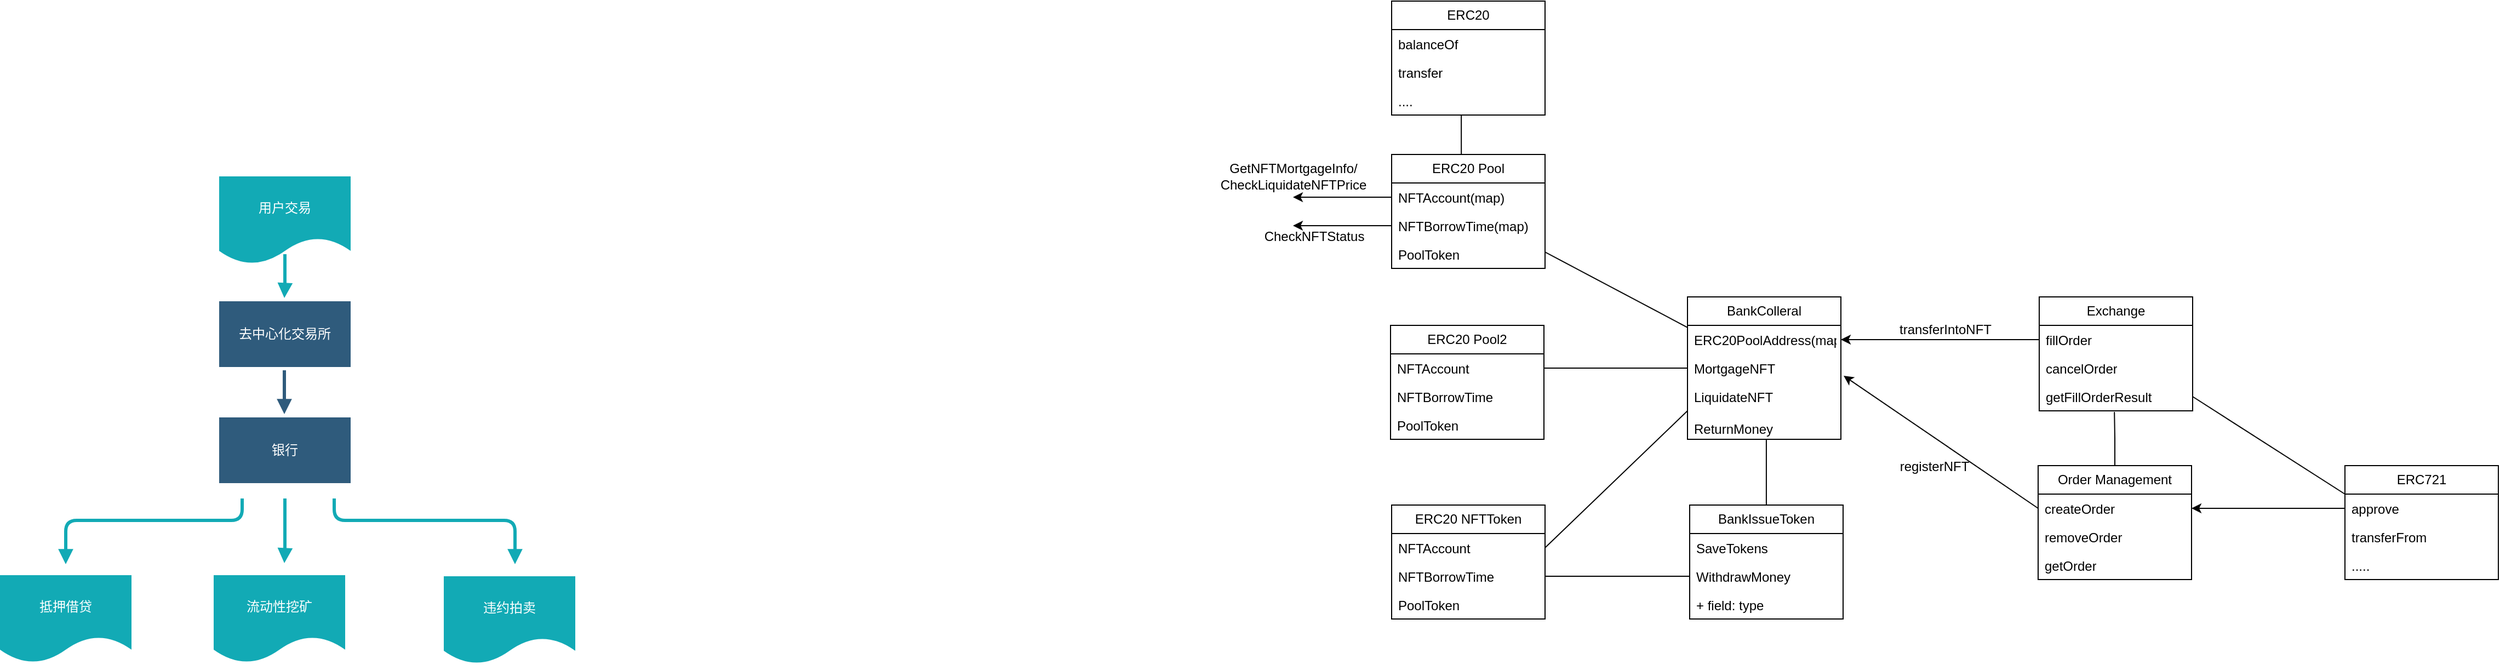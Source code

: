 <mxfile version="21.1.2" type="github">
  <diagram id="07fea595-8f29-1299-0266-81d95cde20df" name="Page-1">
    <mxGraphModel dx="2027" dy="585" grid="1" gridSize="10" guides="1" tooltips="1" connect="1" arrows="1" fold="1" page="1" pageScale="1" pageWidth="1169" pageHeight="827" background="#ffffff" math="0" shadow="0">
      <root>
        <mxCell id="0" />
        <mxCell id="1" parent="0" />
        <mxCell id="0MdUZJ0Amhr4Ln2m6rTR-217" value="去中心化交易所" style="whiteSpace=wrap;shadow=0;fontColor=#FFFFFF;fontFamily=Helvetica;fontStyle=0;html=1;fontSize=12;plain-purple;strokeColor=none;fillColor=#2f5b7c;gradientColor=none;spacing=6;verticalAlign=middle;" vertex="1" parent="1">
          <mxGeometry x="-70" y="994" width="120" height="60" as="geometry" />
        </mxCell>
        <mxCell id="0MdUZJ0Amhr4Ln2m6rTR-227" value="银行" style="whiteSpace=wrap;shadow=0;fontColor=#FFFFFF;fontFamily=Helvetica;fontStyle=0;html=1;fontSize=12;plain-purple;strokeColor=none;fillColor=#2f5b7c;gradientColor=none;spacing=6;verticalAlign=middle;" vertex="1" parent="1">
          <mxGeometry x="-70" y="1100" width="120" height="60" as="geometry" />
        </mxCell>
        <mxCell id="0MdUZJ0Amhr4Ln2m6rTR-228" value="抵押借贷&lt;br&gt; " style="shape=document;whiteSpace=wrap;verticalAlign=middle;strokeColor=none;fillColor=#12aab5;shadow=0;fontColor=#FFFFFF;fontFamily=Helvetica;fontStyle=0;html=1;fontSize=12;spacing=6;spacingBottom=22;" vertex="1" parent="1">
          <mxGeometry x="-270" y="1244" width="120" height="80" as="geometry" />
        </mxCell>
        <mxCell id="0MdUZJ0Amhr4Ln2m6rTR-229" value="流动性挖矿&lt;br&gt; " style="shape=document;whiteSpace=wrap;verticalAlign=middle;strokeColor=none;fillColor=#12aab5;shadow=0;fontColor=#FFFFFF;fontFamily=Helvetica;fontStyle=0;html=1;fontSize=12;spacing=6;spacingBottom=22;" vertex="1" parent="1">
          <mxGeometry x="-75" y="1244" width="120" height="80" as="geometry" />
        </mxCell>
        <mxCell id="0MdUZJ0Amhr4Ln2m6rTR-230" value="违约拍卖&lt;br&gt; " style="shape=document;whiteSpace=wrap;verticalAlign=middle;strokeColor=none;fillColor=#12aab5;shadow=0;fontColor=#FFFFFF;fontFamily=Helvetica;fontStyle=0;html=1;fontSize=12;spacing=6;spacingBottom=22;" vertex="1" parent="1">
          <mxGeometry x="135" y="1245" width="120" height="80" as="geometry" />
        </mxCell>
        <mxCell id="0MdUZJ0Amhr4Ln2m6rTR-231" value="用户交易&lt;br&gt; " style="shape=document;whiteSpace=wrap;verticalAlign=middle;strokeColor=none;fillColor=#12aab5;shadow=0;fontColor=#FFFFFF;fontFamily=Helvetica;fontStyle=0;html=1;fontSize=12;spacing=6;spacingBottom=22;" vertex="1" parent="1">
          <mxGeometry x="-70" y="880" width="120" height="80" as="geometry" />
        </mxCell>
        <mxCell id="0MdUZJ0Amhr4Ln2m6rTR-233" value="" style="edgeStyle=segmentEdgeStyle;strokeColor=#12AAB5;strokeWidth=3;html=1;endArrow=block;endFill=1;" edge="1" parent="1">
          <mxGeometry x="-57.5" y="656" width="100" height="100" as="geometry">
            <mxPoint x="-10" y="951" as="sourcePoint" />
            <mxPoint x="-10.5" y="991" as="targetPoint" />
            <Array as="points">
              <mxPoint x="-10.5" y="981" />
            </Array>
          </mxGeometry>
        </mxCell>
        <mxCell id="0MdUZJ0Amhr4Ln2m6rTR-234" value="" style="edgeStyle=segmentEdgeStyle;strokeColor=#2F5B7C;strokeWidth=3;html=1;endArrow=block;endFill=1;" edge="1" parent="1">
          <mxGeometry width="100" height="100" relative="1" as="geometry">
            <mxPoint x="-10.5" y="1057" as="sourcePoint" />
            <mxPoint x="-10.5" y="1097" as="targetPoint" />
            <Array as="points">
              <mxPoint x="-10.5" y="1082" />
              <mxPoint x="-10.5" y="1082" />
            </Array>
          </mxGeometry>
        </mxCell>
        <mxCell id="0MdUZJ0Amhr4Ln2m6rTR-235" value="" style="edgeStyle=segmentEdgeStyle;strokeColor=#12AAB5;strokeWidth=3;html=1;endArrow=block;endFill=1;" edge="1" parent="1">
          <mxGeometry x="-97" y="869" width="100" height="100" as="geometry">
            <mxPoint x="-49" y="1174" as="sourcePoint" />
            <mxPoint x="-210" y="1234" as="targetPoint" />
            <Array as="points">
              <mxPoint x="-49" y="1194" />
              <mxPoint x="-210" y="1194" />
            </Array>
          </mxGeometry>
        </mxCell>
        <mxCell id="0MdUZJ0Amhr4Ln2m6rTR-236" value="" style="edgeStyle=segmentEdgeStyle;strokeColor=#12AAB5;strokeWidth=3;html=1;endArrow=block;endFill=1;" edge="1" parent="1">
          <mxGeometry x="313" y="869" width="100" height="100" as="geometry">
            <mxPoint x="35" y="1174" as="sourcePoint" />
            <mxPoint x="200" y="1234" as="targetPoint" />
            <Array as="points">
              <mxPoint x="35" y="1194" />
              <mxPoint x="200" y="1194" />
            </Array>
          </mxGeometry>
        </mxCell>
        <mxCell id="0MdUZJ0Amhr4Ln2m6rTR-237" value="" style="edgeStyle=segmentEdgeStyle;strokeColor=#12AAB5;strokeWidth=3;html=1;endArrow=block;endFill=1;" edge="1" parent="1">
          <mxGeometry x="-57.5" y="898" width="100" height="100" as="geometry">
            <mxPoint x="-10" y="1174" as="sourcePoint" />
            <mxPoint x="-10.5" y="1233" as="targetPoint" />
            <Array as="points">
              <mxPoint x="-10.5" y="1223" />
            </Array>
          </mxGeometry>
        </mxCell>
        <mxCell id="0MdUZJ0Amhr4Ln2m6rTR-247" value="" style="rounded=0;orthogonalLoop=0;jettySize=auto;html=1;endArrow=none;endFill=0;" edge="1" parent="1" source="0MdUZJ0Amhr4Ln2m6rTR-239" target="0MdUZJ0Amhr4Ln2m6rTR-243">
          <mxGeometry relative="1" as="geometry" />
        </mxCell>
        <mxCell id="0MdUZJ0Amhr4Ln2m6rTR-300" style="edgeStyle=orthogonalEdgeStyle;rounded=0;orthogonalLoop=1;jettySize=auto;html=1;exitX=0.5;exitY=0;exitDx=0;exitDy=0;entryX=0.454;entryY=0.981;entryDx=0;entryDy=0;entryPerimeter=0;endArrow=none;endFill=0;" edge="1" parent="1" source="0MdUZJ0Amhr4Ln2m6rTR-239" target="0MdUZJ0Amhr4Ln2m6rTR-299">
          <mxGeometry relative="1" as="geometry" />
        </mxCell>
        <mxCell id="0MdUZJ0Amhr4Ln2m6rTR-239" value="ERC20 Pool" style="swimlane;fontStyle=0;childLayout=stackLayout;horizontal=1;startSize=26;fillColor=none;horizontalStack=0;resizeParent=1;resizeParentMax=0;resizeLast=0;collapsible=1;marginBottom=0;whiteSpace=wrap;html=1;" vertex="1" parent="1">
          <mxGeometry x="1000" y="860" width="140" height="104" as="geometry" />
        </mxCell>
        <mxCell id="0MdUZJ0Amhr4Ln2m6rTR-283" style="edgeStyle=orthogonalEdgeStyle;rounded=0;orthogonalLoop=1;jettySize=auto;html=1;exitX=0;exitY=0.5;exitDx=0;exitDy=0;" edge="1" parent="0MdUZJ0Amhr4Ln2m6rTR-239" source="0MdUZJ0Amhr4Ln2m6rTR-240">
          <mxGeometry relative="1" as="geometry">
            <mxPoint x="-90" y="39" as="targetPoint" />
          </mxGeometry>
        </mxCell>
        <mxCell id="0MdUZJ0Amhr4Ln2m6rTR-240" value="NFTAccount(map)" style="text;strokeColor=none;fillColor=none;align=left;verticalAlign=top;spacingLeft=4;spacingRight=4;overflow=hidden;rotatable=0;points=[[0,0.5],[1,0.5]];portConstraint=eastwest;whiteSpace=wrap;html=1;" vertex="1" parent="0MdUZJ0Amhr4Ln2m6rTR-239">
          <mxGeometry y="26" width="140" height="26" as="geometry" />
        </mxCell>
        <mxCell id="0MdUZJ0Amhr4Ln2m6rTR-285" style="edgeStyle=orthogonalEdgeStyle;rounded=0;orthogonalLoop=1;jettySize=auto;html=1;" edge="1" parent="0MdUZJ0Amhr4Ln2m6rTR-239" source="0MdUZJ0Amhr4Ln2m6rTR-241">
          <mxGeometry relative="1" as="geometry">
            <mxPoint x="-90" y="65" as="targetPoint" />
          </mxGeometry>
        </mxCell>
        <mxCell id="0MdUZJ0Amhr4Ln2m6rTR-241" value="NFTBorrowTime(map)" style="text;strokeColor=none;fillColor=none;align=left;verticalAlign=top;spacingLeft=4;spacingRight=4;overflow=hidden;rotatable=0;points=[[0,0.5],[1,0.5]];portConstraint=eastwest;whiteSpace=wrap;html=1;" vertex="1" parent="0MdUZJ0Amhr4Ln2m6rTR-239">
          <mxGeometry y="52" width="140" height="26" as="geometry" />
        </mxCell>
        <mxCell id="0MdUZJ0Amhr4Ln2m6rTR-242" value="PoolToken" style="text;strokeColor=none;fillColor=none;align=left;verticalAlign=top;spacingLeft=4;spacingRight=4;overflow=hidden;rotatable=0;points=[[0,0.5],[1,0.5]];portConstraint=eastwest;whiteSpace=wrap;html=1;" vertex="1" parent="0MdUZJ0Amhr4Ln2m6rTR-239">
          <mxGeometry y="78" width="140" height="26" as="geometry" />
        </mxCell>
        <mxCell id="0MdUZJ0Amhr4Ln2m6rTR-243" value="BankColleral" style="swimlane;fontStyle=0;childLayout=stackLayout;horizontal=1;startSize=26;fillColor=none;horizontalStack=0;resizeParent=1;resizeParentMax=0;resizeLast=0;collapsible=1;marginBottom=0;whiteSpace=wrap;html=1;" vertex="1" parent="1">
          <mxGeometry x="1270" y="990" width="140" height="130" as="geometry" />
        </mxCell>
        <mxCell id="0MdUZJ0Amhr4Ln2m6rTR-244" value="ERC20PoolAddress(map)" style="text;strokeColor=none;fillColor=none;align=left;verticalAlign=top;spacingLeft=4;spacingRight=4;overflow=hidden;rotatable=0;points=[[0,0.5],[1,0.5]];portConstraint=eastwest;whiteSpace=wrap;html=1;" vertex="1" parent="0MdUZJ0Amhr4Ln2m6rTR-243">
          <mxGeometry y="26" width="140" height="26" as="geometry" />
        </mxCell>
        <mxCell id="0MdUZJ0Amhr4Ln2m6rTR-245" value="MortgageNFT" style="text;strokeColor=none;fillColor=none;align=left;verticalAlign=top;spacingLeft=4;spacingRight=4;overflow=hidden;rotatable=0;points=[[0,0.5],[1,0.5]];portConstraint=eastwest;whiteSpace=wrap;html=1;" vertex="1" parent="0MdUZJ0Amhr4Ln2m6rTR-243">
          <mxGeometry y="52" width="140" height="26" as="geometry" />
        </mxCell>
        <mxCell id="0MdUZJ0Amhr4Ln2m6rTR-246" value="LiquidateNFT&lt;br&gt;&lt;br&gt;ReturnMoney" style="text;strokeColor=none;fillColor=none;align=left;verticalAlign=top;spacingLeft=4;spacingRight=4;overflow=hidden;rotatable=0;points=[[0,0.5],[1,0.5]];portConstraint=eastwest;whiteSpace=wrap;html=1;" vertex="1" parent="0MdUZJ0Amhr4Ln2m6rTR-243">
          <mxGeometry y="78" width="140" height="52" as="geometry" />
        </mxCell>
        <mxCell id="0MdUZJ0Amhr4Ln2m6rTR-248" value="ERC20 Pool2" style="swimlane;fontStyle=0;childLayout=stackLayout;horizontal=1;startSize=26;fillColor=none;horizontalStack=0;resizeParent=1;resizeParentMax=0;resizeLast=0;collapsible=1;marginBottom=0;whiteSpace=wrap;html=1;" vertex="1" parent="1">
          <mxGeometry x="999" y="1016" width="140" height="104" as="geometry" />
        </mxCell>
        <mxCell id="0MdUZJ0Amhr4Ln2m6rTR-249" value="NFTAccount" style="text;strokeColor=none;fillColor=none;align=left;verticalAlign=top;spacingLeft=4;spacingRight=4;overflow=hidden;rotatable=0;points=[[0,0.5],[1,0.5]];portConstraint=eastwest;whiteSpace=wrap;html=1;" vertex="1" parent="0MdUZJ0Amhr4Ln2m6rTR-248">
          <mxGeometry y="26" width="140" height="26" as="geometry" />
        </mxCell>
        <mxCell id="0MdUZJ0Amhr4Ln2m6rTR-250" value="NFTBorrowTime" style="text;strokeColor=none;fillColor=none;align=left;verticalAlign=top;spacingLeft=4;spacingRight=4;overflow=hidden;rotatable=0;points=[[0,0.5],[1,0.5]];portConstraint=eastwest;whiteSpace=wrap;html=1;" vertex="1" parent="0MdUZJ0Amhr4Ln2m6rTR-248">
          <mxGeometry y="52" width="140" height="26" as="geometry" />
        </mxCell>
        <mxCell id="0MdUZJ0Amhr4Ln2m6rTR-251" value="PoolToken" style="text;strokeColor=none;fillColor=none;align=left;verticalAlign=top;spacingLeft=4;spacingRight=4;overflow=hidden;rotatable=0;points=[[0,0.5],[1,0.5]];portConstraint=eastwest;whiteSpace=wrap;html=1;" vertex="1" parent="0MdUZJ0Amhr4Ln2m6rTR-248">
          <mxGeometry y="78" width="140" height="26" as="geometry" />
        </mxCell>
        <mxCell id="0MdUZJ0Amhr4Ln2m6rTR-252" value="ERC20 NFTToken" style="swimlane;fontStyle=0;childLayout=stackLayout;horizontal=1;startSize=26;fillColor=none;horizontalStack=0;resizeParent=1;resizeParentMax=0;resizeLast=0;collapsible=1;marginBottom=0;whiteSpace=wrap;html=1;" vertex="1" parent="1">
          <mxGeometry x="1000" y="1180" width="140" height="104" as="geometry" />
        </mxCell>
        <mxCell id="0MdUZJ0Amhr4Ln2m6rTR-253" value="NFTAccount" style="text;strokeColor=none;fillColor=none;align=left;verticalAlign=top;spacingLeft=4;spacingRight=4;overflow=hidden;rotatable=0;points=[[0,0.5],[1,0.5]];portConstraint=eastwest;whiteSpace=wrap;html=1;" vertex="1" parent="0MdUZJ0Amhr4Ln2m6rTR-252">
          <mxGeometry y="26" width="140" height="26" as="geometry" />
        </mxCell>
        <mxCell id="0MdUZJ0Amhr4Ln2m6rTR-254" value="NFTBorrowTime" style="text;strokeColor=none;fillColor=none;align=left;verticalAlign=top;spacingLeft=4;spacingRight=4;overflow=hidden;rotatable=0;points=[[0,0.5],[1,0.5]];portConstraint=eastwest;whiteSpace=wrap;html=1;" vertex="1" parent="0MdUZJ0Amhr4Ln2m6rTR-252">
          <mxGeometry y="52" width="140" height="26" as="geometry" />
        </mxCell>
        <mxCell id="0MdUZJ0Amhr4Ln2m6rTR-255" value="PoolToken" style="text;strokeColor=none;fillColor=none;align=left;verticalAlign=top;spacingLeft=4;spacingRight=4;overflow=hidden;rotatable=0;points=[[0,0.5],[1,0.5]];portConstraint=eastwest;whiteSpace=wrap;html=1;" vertex="1" parent="0MdUZJ0Amhr4Ln2m6rTR-252">
          <mxGeometry y="78" width="140" height="26" as="geometry" />
        </mxCell>
        <mxCell id="0MdUZJ0Amhr4Ln2m6rTR-257" style="edgeStyle=orthogonalEdgeStyle;rounded=0;orthogonalLoop=1;jettySize=auto;html=1;entryX=0;entryY=0.5;entryDx=0;entryDy=0;endArrow=none;endFill=0;" edge="1" parent="1" source="0MdUZJ0Amhr4Ln2m6rTR-249" target="0MdUZJ0Amhr4Ln2m6rTR-245">
          <mxGeometry relative="1" as="geometry" />
        </mxCell>
        <mxCell id="0MdUZJ0Amhr4Ln2m6rTR-258" style="rounded=0;orthogonalLoop=1;jettySize=auto;html=1;entryX=0;entryY=0.5;entryDx=0;entryDy=0;exitX=1;exitY=0.5;exitDx=0;exitDy=0;endArrow=none;endFill=0;" edge="1" parent="1" source="0MdUZJ0Amhr4Ln2m6rTR-253" target="0MdUZJ0Amhr4Ln2m6rTR-246">
          <mxGeometry relative="1" as="geometry" />
        </mxCell>
        <mxCell id="0MdUZJ0Amhr4Ln2m6rTR-266" style="edgeStyle=orthogonalEdgeStyle;rounded=0;orthogonalLoop=1;jettySize=auto;html=1;endArrow=none;endFill=0;entryX=0.514;entryY=1.01;entryDx=0;entryDy=0;entryPerimeter=0;" edge="1" parent="1" source="0MdUZJ0Amhr4Ln2m6rTR-260" target="0MdUZJ0Amhr4Ln2m6rTR-246">
          <mxGeometry relative="1" as="geometry">
            <mxPoint x="1342" y="1130" as="targetPoint" />
          </mxGeometry>
        </mxCell>
        <mxCell id="0MdUZJ0Amhr4Ln2m6rTR-260" value="BankIssueToken" style="swimlane;fontStyle=0;childLayout=stackLayout;horizontal=1;startSize=26;fillColor=none;horizontalStack=0;resizeParent=1;resizeParentMax=0;resizeLast=0;collapsible=1;marginBottom=0;whiteSpace=wrap;html=1;" vertex="1" parent="1">
          <mxGeometry x="1272" y="1180" width="140" height="104" as="geometry" />
        </mxCell>
        <mxCell id="0MdUZJ0Amhr4Ln2m6rTR-261" value="SaveTokens" style="text;strokeColor=none;fillColor=none;align=left;verticalAlign=top;spacingLeft=4;spacingRight=4;overflow=hidden;rotatable=0;points=[[0,0.5],[1,0.5]];portConstraint=eastwest;whiteSpace=wrap;html=1;" vertex="1" parent="0MdUZJ0Amhr4Ln2m6rTR-260">
          <mxGeometry y="26" width="140" height="26" as="geometry" />
        </mxCell>
        <mxCell id="0MdUZJ0Amhr4Ln2m6rTR-262" value="WithdrawMoney" style="text;strokeColor=none;fillColor=none;align=left;verticalAlign=top;spacingLeft=4;spacingRight=4;overflow=hidden;rotatable=0;points=[[0,0.5],[1,0.5]];portConstraint=eastwest;whiteSpace=wrap;html=1;" vertex="1" parent="0MdUZJ0Amhr4Ln2m6rTR-260">
          <mxGeometry y="52" width="140" height="26" as="geometry" />
        </mxCell>
        <mxCell id="0MdUZJ0Amhr4Ln2m6rTR-263" value="+ field: type" style="text;strokeColor=none;fillColor=none;align=left;verticalAlign=top;spacingLeft=4;spacingRight=4;overflow=hidden;rotatable=0;points=[[0,0.5],[1,0.5]];portConstraint=eastwest;whiteSpace=wrap;html=1;" vertex="1" parent="0MdUZJ0Amhr4Ln2m6rTR-260">
          <mxGeometry y="78" width="140" height="26" as="geometry" />
        </mxCell>
        <mxCell id="0MdUZJ0Amhr4Ln2m6rTR-264" style="edgeStyle=orthogonalEdgeStyle;rounded=0;orthogonalLoop=1;jettySize=auto;html=1;entryX=0;entryY=0.5;entryDx=0;entryDy=0;endArrow=none;endFill=0;" edge="1" parent="1" source="0MdUZJ0Amhr4Ln2m6rTR-254" target="0MdUZJ0Amhr4Ln2m6rTR-262">
          <mxGeometry relative="1" as="geometry" />
        </mxCell>
        <mxCell id="0MdUZJ0Amhr4Ln2m6rTR-267" value="Exchange" style="swimlane;fontStyle=0;childLayout=stackLayout;horizontal=1;startSize=26;fillColor=none;horizontalStack=0;resizeParent=1;resizeParentMax=0;resizeLast=0;collapsible=1;marginBottom=0;whiteSpace=wrap;html=1;" vertex="1" parent="1">
          <mxGeometry x="1591" y="990" width="140" height="104" as="geometry" />
        </mxCell>
        <mxCell id="0MdUZJ0Amhr4Ln2m6rTR-268" value="fillOrder" style="text;strokeColor=none;fillColor=none;align=left;verticalAlign=top;spacingLeft=4;spacingRight=4;overflow=hidden;rotatable=0;points=[[0,0.5],[1,0.5]];portConstraint=eastwest;whiteSpace=wrap;html=1;" vertex="1" parent="0MdUZJ0Amhr4Ln2m6rTR-267">
          <mxGeometry y="26" width="140" height="26" as="geometry" />
        </mxCell>
        <mxCell id="0MdUZJ0Amhr4Ln2m6rTR-269" value="cancelOrder&lt;span id=&quot;docs-internal-guid-cefc90cc-7fff-31b1-23c8-4a51f137ae69&quot;&gt;&lt;/span&gt;&lt;span id=&quot;docs-internal-guid-cefc90cc-7fff-31b1-23c8-4a51f137ae69&quot;&gt;&lt;/span&gt;&lt;span id=&quot;docs-internal-guid-cefc90cc-7fff-31b1-23c8-4a51f137ae69&quot;&gt;&lt;/span&gt;" style="text;strokeColor=none;fillColor=none;align=left;verticalAlign=top;spacingLeft=4;spacingRight=4;overflow=hidden;rotatable=0;points=[[0,0.5],[1,0.5]];portConstraint=eastwest;whiteSpace=wrap;html=1;" vertex="1" parent="0MdUZJ0Amhr4Ln2m6rTR-267">
          <mxGeometry y="52" width="140" height="26" as="geometry" />
        </mxCell>
        <mxCell id="0MdUZJ0Amhr4Ln2m6rTR-270" value="getFillOrderResult&lt;span id=&quot;docs-internal-guid-ebca988b-7fff-6f1b-a2be-4e95049471c1&quot;&gt;&lt;/span&gt;" style="text;strokeColor=none;fillColor=none;align=left;verticalAlign=top;spacingLeft=4;spacingRight=4;overflow=hidden;rotatable=0;points=[[0,0.5],[1,0.5]];portConstraint=eastwest;whiteSpace=wrap;html=1;" vertex="1" parent="0MdUZJ0Amhr4Ln2m6rTR-267">
          <mxGeometry y="78" width="140" height="26" as="geometry" />
        </mxCell>
        <mxCell id="0MdUZJ0Amhr4Ln2m6rTR-287" style="edgeStyle=orthogonalEdgeStyle;rounded=0;orthogonalLoop=1;jettySize=auto;html=1;entryX=0.49;entryY=1.037;entryDx=0;entryDy=0;entryPerimeter=0;endArrow=none;endFill=0;" edge="1" parent="1" source="0MdUZJ0Amhr4Ln2m6rTR-271" target="0MdUZJ0Amhr4Ln2m6rTR-270">
          <mxGeometry relative="1" as="geometry" />
        </mxCell>
        <mxCell id="0MdUZJ0Amhr4Ln2m6rTR-271" value="Order Management" style="swimlane;fontStyle=0;childLayout=stackLayout;horizontal=1;startSize=26;fillColor=none;horizontalStack=0;resizeParent=1;resizeParentMax=0;resizeLast=0;collapsible=1;marginBottom=0;whiteSpace=wrap;html=1;" vertex="1" parent="1">
          <mxGeometry x="1590" y="1144" width="140" height="104" as="geometry" />
        </mxCell>
        <mxCell id="0MdUZJ0Amhr4Ln2m6rTR-272" value="createOrder" style="text;strokeColor=none;fillColor=none;align=left;verticalAlign=top;spacingLeft=4;spacingRight=4;overflow=hidden;rotatable=0;points=[[0,0.5],[1,0.5]];portConstraint=eastwest;whiteSpace=wrap;html=1;" vertex="1" parent="0MdUZJ0Amhr4Ln2m6rTR-271">
          <mxGeometry y="26" width="140" height="26" as="geometry" />
        </mxCell>
        <mxCell id="0MdUZJ0Amhr4Ln2m6rTR-273" value="removeOrder" style="text;strokeColor=none;fillColor=none;align=left;verticalAlign=top;spacingLeft=4;spacingRight=4;overflow=hidden;rotatable=0;points=[[0,0.5],[1,0.5]];portConstraint=eastwest;whiteSpace=wrap;html=1;" vertex="1" parent="0MdUZJ0Amhr4Ln2m6rTR-271">
          <mxGeometry y="52" width="140" height="26" as="geometry" />
        </mxCell>
        <mxCell id="0MdUZJ0Amhr4Ln2m6rTR-274" value="getOrder" style="text;strokeColor=none;fillColor=none;align=left;verticalAlign=top;spacingLeft=4;spacingRight=4;overflow=hidden;rotatable=0;points=[[0,0.5],[1,0.5]];portConstraint=eastwest;whiteSpace=wrap;html=1;" vertex="1" parent="0MdUZJ0Amhr4Ln2m6rTR-271">
          <mxGeometry y="78" width="140" height="26" as="geometry" />
        </mxCell>
        <mxCell id="0MdUZJ0Amhr4Ln2m6rTR-278" style="edgeStyle=orthogonalEdgeStyle;rounded=0;orthogonalLoop=1;jettySize=auto;html=1;exitX=0;exitY=0.5;exitDx=0;exitDy=0;" edge="1" parent="1" source="0MdUZJ0Amhr4Ln2m6rTR-268" target="0MdUZJ0Amhr4Ln2m6rTR-244">
          <mxGeometry relative="1" as="geometry" />
        </mxCell>
        <mxCell id="0MdUZJ0Amhr4Ln2m6rTR-279" value="transferIntoNFT&lt;span id=&quot;docs-internal-guid-4c8c4310-7fff-1c7a-6c5f-d83ab278721c&quot;&gt;&lt;/span&gt;" style="text;html=1;align=center;verticalAlign=middle;resizable=0;points=[];autosize=1;strokeColor=none;fillColor=none;" vertex="1" parent="1">
          <mxGeometry x="1450" y="1005" width="110" height="30" as="geometry" />
        </mxCell>
        <mxCell id="0MdUZJ0Amhr4Ln2m6rTR-281" style="rounded=0;orthogonalLoop=1;jettySize=auto;html=1;exitX=0;exitY=0.5;exitDx=0;exitDy=0;entryX=1.018;entryY=0.769;entryDx=0;entryDy=0;entryPerimeter=0;" edge="1" parent="1" source="0MdUZJ0Amhr4Ln2m6rTR-272" target="0MdUZJ0Amhr4Ln2m6rTR-245">
          <mxGeometry relative="1" as="geometry" />
        </mxCell>
        <mxCell id="0MdUZJ0Amhr4Ln2m6rTR-282" value="registerNFT&lt;span id=&quot;docs-internal-guid-d663b26e-7fff-17fd-18d1-e45e64eba738&quot;&gt;&lt;/span&gt;" style="text;html=1;align=center;verticalAlign=middle;resizable=0;points=[];autosize=1;strokeColor=none;fillColor=none;" vertex="1" parent="1">
          <mxGeometry x="1450" y="1130" width="90" height="30" as="geometry" />
        </mxCell>
        <mxCell id="0MdUZJ0Amhr4Ln2m6rTR-284" value="GetNFTMortgageInfo/&lt;br&gt;CheckLiquidateNFTPrice&lt;br&gt;&lt;span id=&quot;docs-internal-guid-f369dbc1-7fff-902d-d7d0-810651dbd8d1&quot;&gt;&lt;/span&gt;" style="text;html=1;align=center;verticalAlign=middle;resizable=0;points=[];autosize=1;strokeColor=none;fillColor=none;" vertex="1" parent="1">
          <mxGeometry x="830" y="860" width="160" height="40" as="geometry" />
        </mxCell>
        <mxCell id="0MdUZJ0Amhr4Ln2m6rTR-286" value="CheckNFTStatus" style="text;html=1;align=center;verticalAlign=middle;resizable=0;points=[];autosize=1;strokeColor=none;fillColor=none;" vertex="1" parent="1">
          <mxGeometry x="874" y="920" width="110" height="30" as="geometry" />
        </mxCell>
        <mxCell id="0MdUZJ0Amhr4Ln2m6rTR-288" value="ERC721" style="swimlane;fontStyle=0;childLayout=stackLayout;horizontal=1;startSize=26;fillColor=none;horizontalStack=0;resizeParent=1;resizeParentMax=0;resizeLast=0;collapsible=1;marginBottom=0;whiteSpace=wrap;html=1;" vertex="1" parent="1">
          <mxGeometry x="1870" y="1144" width="140" height="104" as="geometry" />
        </mxCell>
        <mxCell id="0MdUZJ0Amhr4Ln2m6rTR-289" value="approve" style="text;strokeColor=none;fillColor=none;align=left;verticalAlign=top;spacingLeft=4;spacingRight=4;overflow=hidden;rotatable=0;points=[[0,0.5],[1,0.5]];portConstraint=eastwest;whiteSpace=wrap;html=1;" vertex="1" parent="0MdUZJ0Amhr4Ln2m6rTR-288">
          <mxGeometry y="26" width="140" height="26" as="geometry" />
        </mxCell>
        <mxCell id="0MdUZJ0Amhr4Ln2m6rTR-290" value="transferFrom" style="text;strokeColor=none;fillColor=none;align=left;verticalAlign=top;spacingLeft=4;spacingRight=4;overflow=hidden;rotatable=0;points=[[0,0.5],[1,0.5]];portConstraint=eastwest;whiteSpace=wrap;html=1;" vertex="1" parent="0MdUZJ0Amhr4Ln2m6rTR-288">
          <mxGeometry y="52" width="140" height="26" as="geometry" />
        </mxCell>
        <mxCell id="0MdUZJ0Amhr4Ln2m6rTR-291" value="....." style="text;strokeColor=none;fillColor=none;align=left;verticalAlign=top;spacingLeft=4;spacingRight=4;overflow=hidden;rotatable=0;points=[[0,0.5],[1,0.5]];portConstraint=eastwest;whiteSpace=wrap;html=1;" vertex="1" parent="0MdUZJ0Amhr4Ln2m6rTR-288">
          <mxGeometry y="78" width="140" height="26" as="geometry" />
        </mxCell>
        <mxCell id="0MdUZJ0Amhr4Ln2m6rTR-292" style="edgeStyle=orthogonalEdgeStyle;rounded=0;orthogonalLoop=1;jettySize=auto;html=1;exitX=0;exitY=0.5;exitDx=0;exitDy=0;entryX=1;entryY=0.5;entryDx=0;entryDy=0;" edge="1" parent="1" source="0MdUZJ0Amhr4Ln2m6rTR-289" target="0MdUZJ0Amhr4Ln2m6rTR-272">
          <mxGeometry relative="1" as="geometry" />
        </mxCell>
        <mxCell id="0MdUZJ0Amhr4Ln2m6rTR-293" style="rounded=0;orthogonalLoop=1;jettySize=auto;html=1;entryX=0;entryY=0.25;entryDx=0;entryDy=0;endArrow=none;endFill=0;exitX=1;exitY=0.5;exitDx=0;exitDy=0;" edge="1" parent="1" source="0MdUZJ0Amhr4Ln2m6rTR-270" target="0MdUZJ0Amhr4Ln2m6rTR-288">
          <mxGeometry relative="1" as="geometry">
            <mxPoint x="1700" y="1100" as="sourcePoint" />
          </mxGeometry>
        </mxCell>
        <mxCell id="0MdUZJ0Amhr4Ln2m6rTR-296" value="ERC20" style="swimlane;fontStyle=0;childLayout=stackLayout;horizontal=1;startSize=26;fillColor=none;horizontalStack=0;resizeParent=1;resizeParentMax=0;resizeLast=0;collapsible=1;marginBottom=0;whiteSpace=wrap;html=1;" vertex="1" parent="1">
          <mxGeometry x="1000" y="720" width="140" height="104" as="geometry" />
        </mxCell>
        <mxCell id="0MdUZJ0Amhr4Ln2m6rTR-297" value="balanceOf" style="text;strokeColor=none;fillColor=none;align=left;verticalAlign=top;spacingLeft=4;spacingRight=4;overflow=hidden;rotatable=0;points=[[0,0.5],[1,0.5]];portConstraint=eastwest;whiteSpace=wrap;html=1;" vertex="1" parent="0MdUZJ0Amhr4Ln2m6rTR-296">
          <mxGeometry y="26" width="140" height="26" as="geometry" />
        </mxCell>
        <mxCell id="0MdUZJ0Amhr4Ln2m6rTR-298" value="transfer" style="text;strokeColor=none;fillColor=none;align=left;verticalAlign=top;spacingLeft=4;spacingRight=4;overflow=hidden;rotatable=0;points=[[0,0.5],[1,0.5]];portConstraint=eastwest;whiteSpace=wrap;html=1;" vertex="1" parent="0MdUZJ0Amhr4Ln2m6rTR-296">
          <mxGeometry y="52" width="140" height="26" as="geometry" />
        </mxCell>
        <mxCell id="0MdUZJ0Amhr4Ln2m6rTR-299" value="...." style="text;strokeColor=none;fillColor=none;align=left;verticalAlign=top;spacingLeft=4;spacingRight=4;overflow=hidden;rotatable=0;points=[[0,0.5],[1,0.5]];portConstraint=eastwest;whiteSpace=wrap;html=1;" vertex="1" parent="0MdUZJ0Amhr4Ln2m6rTR-296">
          <mxGeometry y="78" width="140" height="26" as="geometry" />
        </mxCell>
      </root>
    </mxGraphModel>
  </diagram>
</mxfile>
